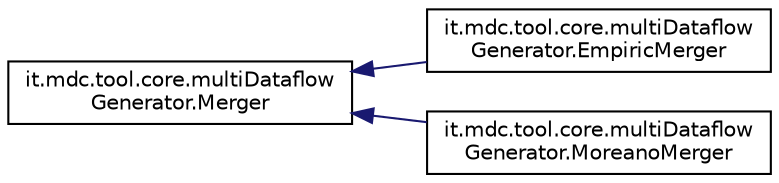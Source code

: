 digraph "Graphical Class Hierarchy"
{
 // LATEX_PDF_SIZE
  edge [fontname="Helvetica",fontsize="10",labelfontname="Helvetica",labelfontsize="10"];
  node [fontname="Helvetica",fontsize="10",shape=record];
  rankdir="LR";
  Node0 [label="it.mdc.tool.core.multiDataflow\lGenerator.Merger",height=0.2,width=0.4,color="black", fillcolor="white", style="filled",URL="$d4/d2f/classit_1_1mdc_1_1tool_1_1core_1_1multi_dataflow_generator_1_1_merger.html",tooltip=" "];
  Node0 -> Node1 [dir="back",color="midnightblue",fontsize="10",style="solid",fontname="Helvetica"];
  Node1 [label="it.mdc.tool.core.multiDataflow\lGenerator.EmpiricMerger",height=0.2,width=0.4,color="black", fillcolor="white", style="filled",URL="$d2/d4b/classit_1_1mdc_1_1tool_1_1core_1_1multi_dataflow_generator_1_1_empiric_merger.html",tooltip=" "];
  Node0 -> Node2 [dir="back",color="midnightblue",fontsize="10",style="solid",fontname="Helvetica"];
  Node2 [label="it.mdc.tool.core.multiDataflow\lGenerator.MoreanoMerger",height=0.2,width=0.4,color="black", fillcolor="white", style="filled",URL="$d8/d80/classit_1_1mdc_1_1tool_1_1core_1_1multi_dataflow_generator_1_1_moreano_merger.html",tooltip=" "];
}
